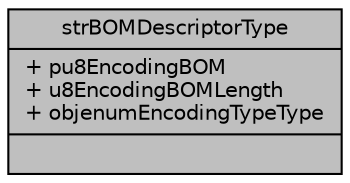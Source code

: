 digraph "strBOMDescriptorType"
{
 // LATEX_PDF_SIZE
  edge [fontname="Helvetica",fontsize="10",labelfontname="Helvetica",labelfontsize="10"];
  node [fontname="Helvetica",fontsize="10",shape=record];
  Node1 [label="{strBOMDescriptorType\n|+ pu8EncodingBOM\l+ u8EncodingBOMLength\l+ objenumEncodingTypeType\l|}",height=0.2,width=0.4,color="black", fillcolor="grey75", style="filled", fontcolor="black",tooltip="it the structure which hold the description of different encoding scheme"];
}
